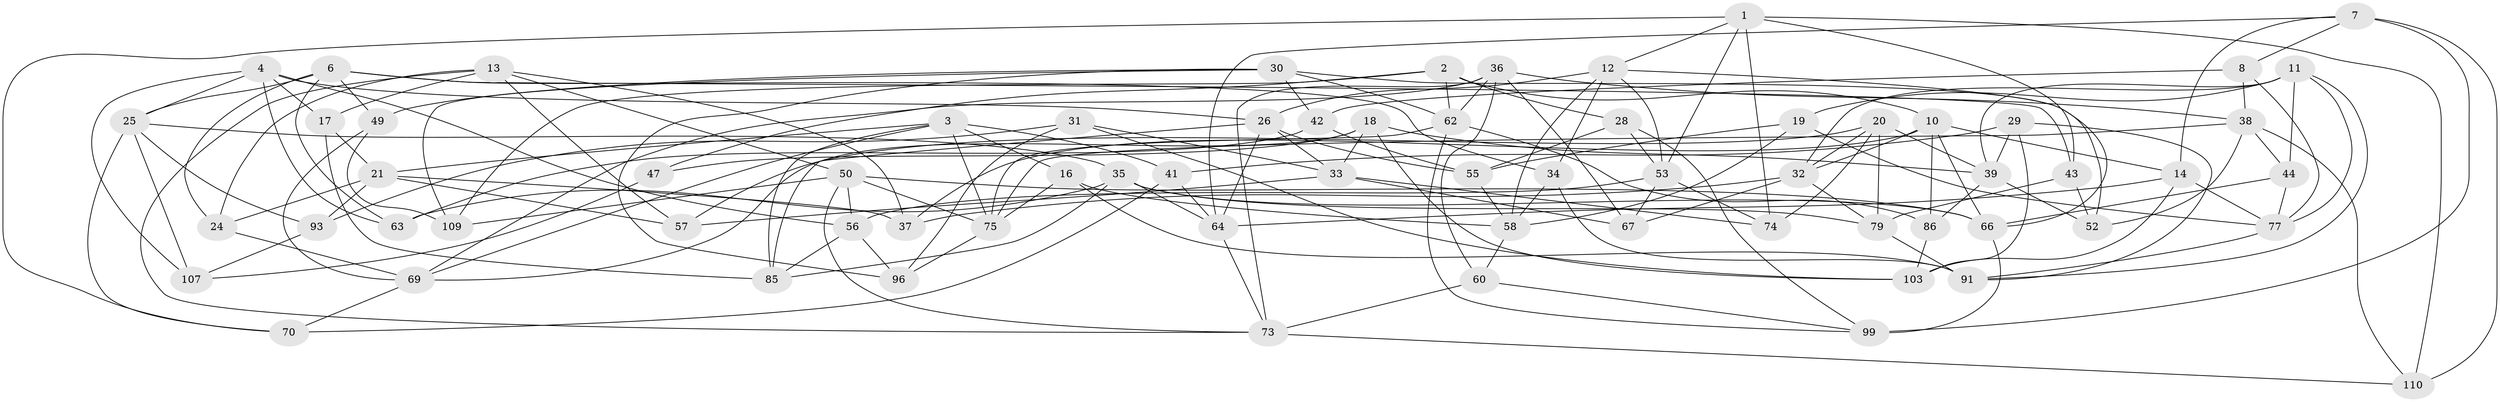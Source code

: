 // Generated by graph-tools (version 1.1) at 2025/52/02/27/25 19:52:32]
// undirected, 69 vertices, 172 edges
graph export_dot {
graph [start="1"]
  node [color=gray90,style=filled];
  1 [super="+5"];
  2 [super="+9"];
  3 [super="+46"];
  4 [super="+89"];
  6 [super="+22"];
  7 [super="+15"];
  8;
  10 [super="+45"];
  11 [super="+87"];
  12 [super="+82"];
  13 [super="+72"];
  14 [super="+23"];
  16;
  17;
  18 [super="+27"];
  19;
  20 [super="+65"];
  21 [super="+90"];
  24;
  25 [super="+54"];
  26 [super="+61"];
  28 [super="+51"];
  29;
  30 [super="+83"];
  31;
  32 [super="+84"];
  33 [super="+88"];
  34;
  35 [super="+40"];
  36 [super="+59"];
  37;
  38 [super="+48"];
  39 [super="+98"];
  41;
  42;
  43;
  44;
  47;
  49;
  50 [super="+94"];
  52;
  53 [super="+78"];
  55 [super="+76"];
  56 [super="+97"];
  57;
  58 [super="+95"];
  60;
  62 [super="+68"];
  63;
  64 [super="+106"];
  66 [super="+71"];
  67;
  69 [super="+80"];
  70;
  73 [super="+102"];
  74;
  75 [super="+81"];
  77 [super="+104"];
  79 [super="+92"];
  85 [super="+100"];
  86;
  91 [super="+101"];
  93;
  96;
  99 [super="+105"];
  103 [super="+108"];
  107;
  109;
  110;
  1 -- 43;
  1 -- 70;
  1 -- 74;
  1 -- 12;
  1 -- 110;
  1 -- 53;
  2 -- 109;
  2 -- 47;
  2 -- 28 [weight=2];
  2 -- 62;
  2 -- 10;
  3 -- 75;
  3 -- 16;
  3 -- 85;
  3 -- 41;
  3 -- 21;
  3 -- 69;
  4 -- 26;
  4 -- 17;
  4 -- 25;
  4 -- 107;
  4 -- 63;
  4 -- 56;
  6 -- 24;
  6 -- 43;
  6 -- 63;
  6 -- 49;
  6 -- 34;
  6 -- 25;
  7 -- 14;
  7 -- 99 [weight=2];
  7 -- 8;
  7 -- 64;
  7 -- 110;
  8 -- 77;
  8 -- 42;
  8 -- 38;
  10 -- 37;
  10 -- 66;
  10 -- 14;
  10 -- 32;
  10 -- 86;
  11 -- 32;
  11 -- 39;
  11 -- 91;
  11 -- 19;
  11 -- 44;
  11 -- 77;
  12 -- 66;
  12 -- 34;
  12 -- 58;
  12 -- 26;
  12 -- 53;
  13 -- 37;
  13 -- 17;
  13 -- 24;
  13 -- 73;
  13 -- 57;
  13 -- 50;
  14 -- 77;
  14 -- 103 [weight=2];
  14 -- 64;
  16 -- 75;
  16 -- 91;
  16 -- 58;
  17 -- 21;
  17 -- 85;
  18 -- 47 [weight=2];
  18 -- 69;
  18 -- 103;
  18 -- 33;
  18 -- 39;
  19 -- 55;
  19 -- 58;
  19 -- 77;
  20 -- 79 [weight=2];
  20 -- 74;
  20 -- 39;
  20 -- 32;
  20 -- 57;
  21 -- 24;
  21 -- 37;
  21 -- 93;
  21 -- 57;
  24 -- 69;
  25 -- 70;
  25 -- 107;
  25 -- 93;
  25 -- 35;
  26 -- 85;
  26 -- 55;
  26 -- 33;
  26 -- 64;
  28 -- 55 [weight=2];
  28 -- 53;
  28 -- 99;
  29 -- 41;
  29 -- 103;
  29 -- 91;
  29 -- 39;
  30 -- 49;
  30 -- 52;
  30 -- 42;
  30 -- 96;
  30 -- 109;
  30 -- 62;
  31 -- 96;
  31 -- 93;
  31 -- 33;
  31 -- 103;
  32 -- 37;
  32 -- 67;
  32 -- 79;
  33 -- 57;
  33 -- 67;
  33 -- 74;
  34 -- 58;
  34 -- 91;
  35 -- 64;
  35 -- 85;
  35 -- 79;
  35 -- 66;
  35 -- 63;
  36 -- 73;
  36 -- 38;
  36 -- 62;
  36 -- 67;
  36 -- 69;
  36 -- 60;
  38 -- 110;
  38 -- 44;
  38 -- 75;
  38 -- 52;
  39 -- 52;
  39 -- 86;
  41 -- 70;
  41 -- 64;
  42 -- 63;
  42 -- 55;
  43 -- 52;
  43 -- 79;
  44 -- 66;
  44 -- 77;
  47 -- 107;
  49 -- 109;
  49 -- 69;
  50 -- 73;
  50 -- 66;
  50 -- 56;
  50 -- 75;
  50 -- 109;
  53 -- 67;
  53 -- 74;
  53 -- 56;
  55 -- 58;
  56 -- 96;
  56 -- 85 [weight=2];
  58 -- 60;
  60 -- 99;
  60 -- 73;
  62 -- 86;
  62 -- 75;
  62 -- 99;
  64 -- 73;
  66 -- 99;
  69 -- 70;
  73 -- 110;
  75 -- 96;
  77 -- 91;
  79 -- 91;
  86 -- 103;
  93 -- 107;
}
